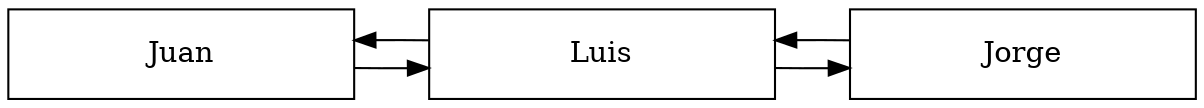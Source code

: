 digraph G {
node[shape = record, width = 2.3, height = 0.6];
rankdir = LR;
nodo0[label="Juan"];
nodo0->nodo1
nodo1->nodo0
nodo1[label="Luis"];
nodo1->nodo2
nodo2->nodo1
nodo2[label="Jorge"];
}
